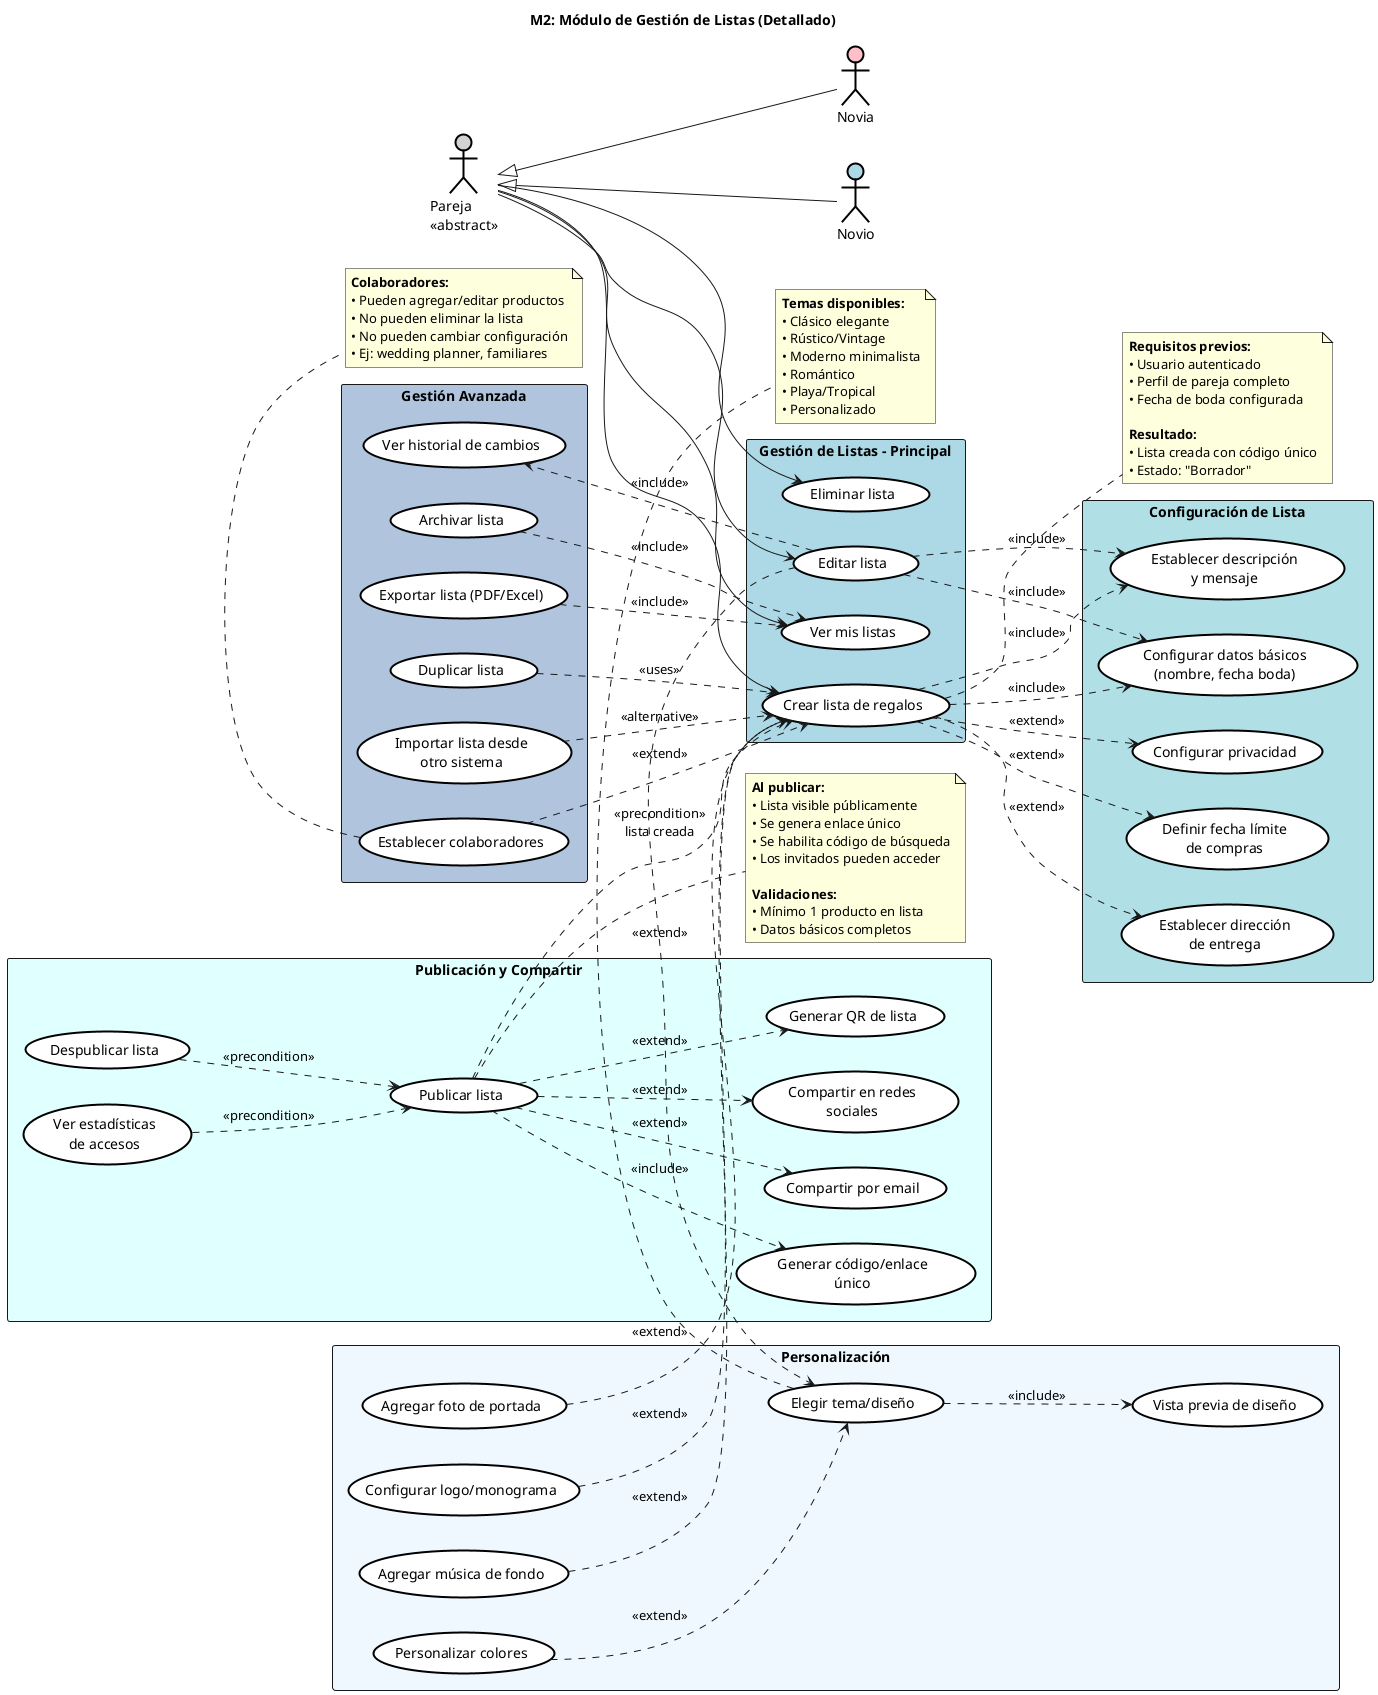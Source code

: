@startuml moduloGestionListas
title M2: Módulo de Gestión de Listas (Detallado)

left to right direction
skinparam packageStyle rectangle

' ===== ESTILOS VISUALES =====
skinparam usecase {
    BackgroundColor White
    BorderColor Black
    BorderThickness 2
}

skinparam actor {
    BackgroundColor White
    BorderColor Black
    BorderThickness 2
}

skinparam package {
    BorderThickness 2
    FontStyle bold
}

' ===== ACTORES =====
actor "Pareja\n<<abstract>>" as Pareja #LightGray
actor "Novia" as SoyNovia #Pink
actor "Novio" as SoyNovio #LightBlue

' Generalización
SoyNovia -up-|> Pareja
SoyNovio -up-|> Pareja

' ===== CASOS DE USO PRINCIPALES =====
package "Gestión de Listas - Principal" #LightBlue {
  usecase UC10 as "Crear lista de regalos"
  usecase UC11 as "Editar lista"
  usecase UC12 as "Eliminar lista"
  usecase UC13 as "Ver mis listas"
}

' ===== SUBMÓDULO: CONFIGURACIÓN =====
package "Configuración de Lista" #PowderBlue {
  usecase UC10a as "Configurar datos básicos\n(nombre, fecha boda)"
  usecase UC10b as "Establecer descripción\ny mensaje"
  usecase UC10c as "Configurar privacidad"
  usecase UC10d as "Definir fecha límite\nde compras"
  usecase UC10e as "Establecer dirección\nde entrega"
}

' ===== SUBMÓDULO: PUBLICACIÓN =====
package "Publicación y Compartir" #LightCyan {
  usecase UC12a as "Publicar lista"
  usecase UC12b as "Despublicar lista"
  usecase UC12c as "Generar código/enlace\núnico"
  usecase UC12d as "Compartir por email"
  usecase UC12e as "Compartir en redes\nsociales"
  usecase UC12f as "Generar QR de lista"
  usecase UC12g as "Ver estadísticas\nde accesos"
}

' ===== SUBMÓDULO: PERSONALIZACIÓN =====
package "Personalización" #AliceBlue {
  usecase UC15a as "Elegir tema/diseño"
  usecase UC15b as "Personalizar colores"
  usecase UC15c as "Agregar foto de portada"
  usecase UC15d as "Configurar logo/monograma"
  usecase UC15e as "Agregar música de fondo"
  usecase UC15f as "Vista previa de diseño"
}

' ===== SUBMÓDULO: GESTIÓN AVANZADA =====
package "Gestión Avanzada" #LightSteelBlue {
  usecase UC16a as "Duplicar lista"
  usecase UC16b as "Archivar lista"
  usecase UC16c as "Exportar lista (PDF/Excel)"
  usecase UC16d as "Importar lista desde\notro sistema"
  usecase UC16e as "Establecer colaboradores"
  usecase UC16f as "Ver historial de cambios"
}

' ===== RELACIONES DE ACTORES =====
Pareja --> UC10
Pareja --> UC11
Pareja --> UC12
Pareja --> UC13

' ===== RELACIONES ENTRE CASOS DE USO =====

' Flujo Principal
UC10 ..> UC10a : <<include>>
UC10 ..> UC10b : <<include>>
UC10 ..> UC10c : <<extend>>
UC10 ..> UC10d : <<extend>>
UC10 ..> UC10e : <<extend>>

UC11 ..> UC10a : <<include>>
UC11 ..> UC10b : <<include>>
UC11 ..> UC15a : <<extend>>
UC11 ..> UC16f : <<include>>

' Flujo Publicación
UC12a ..> UC10 : <<precondition>>\nlista creada
UC12a ..> UC12c : <<include>>
UC12a ..> UC12d : <<extend>>
UC12a ..> UC12e : <<extend>>
UC12a ..> UC12f : <<extend>>

UC12b ..> UC12a : <<precondition>>
UC12g ..> UC12a : <<precondition>>

' Flujo Personalización
UC15a ..> UC15f : <<include>>
UC15b ..> UC15a : <<extend>>
UC15c ..> UC10 : <<extend>>
UC15d ..> UC10 : <<extend>>
UC15e ..> UC10 : <<extend>>

' Flujo Gestión Avanzada
UC16a ..> UC10 : <<uses>>
UC16b ..> UC13 : <<include>>
UC16c ..> UC13 : <<include>>
UC16d ..> UC10 : <<alternative>>
UC16e ..> UC10 : <<extend>>

' ===== NOTAS =====
note right of UC10
  **Requisitos previos:**
  • Usuario autenticado
  • Perfil de pareja completo
  • Fecha de boda configurada
  
  **Resultado:**
  • Lista creada con código único
  • Estado: "Borrador"
end note

note right of UC12a
  **Al publicar:**
  • Lista visible públicamente
  • Se genera enlace único
  • Se habilita código de búsqueda
  • Los invitados pueden acceder
  
  **Validaciones:**
  • Mínimo 1 producto en lista
  • Datos básicos completos
end note

note bottom of UC15a
  **Temas disponibles:**
  • Clásico elegante
  • Rústico/Vintage
  • Moderno minimalista
  • Romántico
  • Playa/Tropical
  • Personalizado
end note

note bottom of UC16e
  **Colaboradores:**
  • Pueden agregar/editar productos
  • No pueden eliminar la lista
  • No pueden cambiar configuración
  • Ej: wedding planner, familiares
end note

@enduml